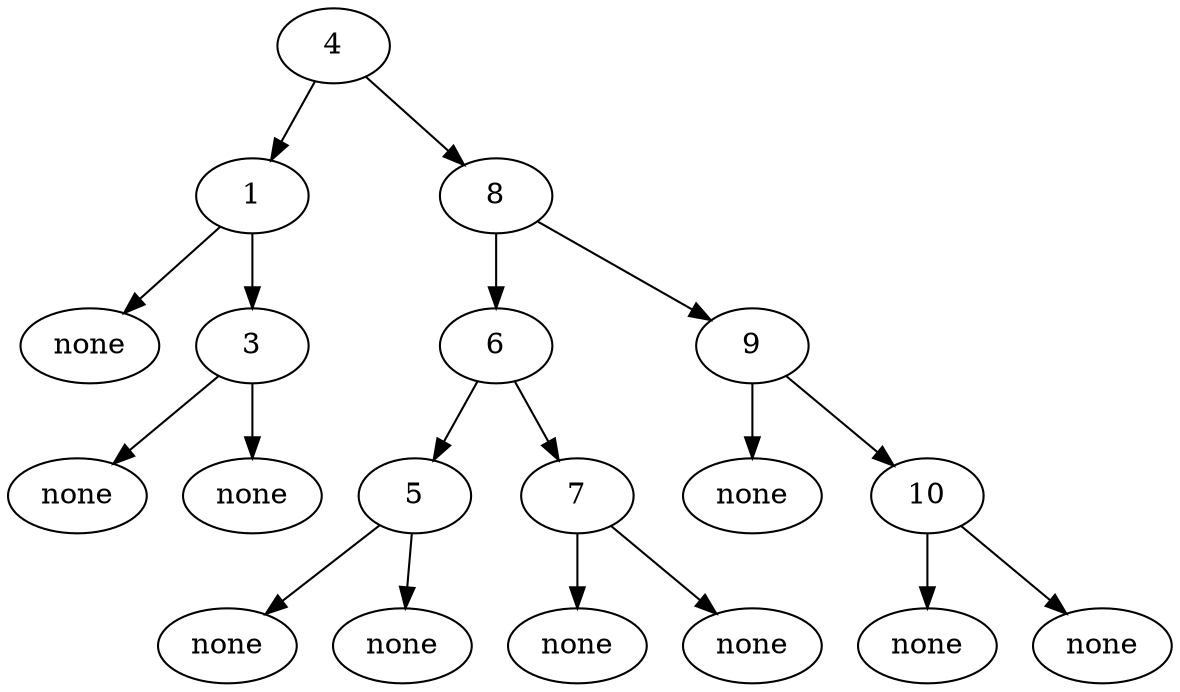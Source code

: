 digraph {
  4 -> 1;
  null0[label="none"];
  1-> null0
  1 -> 3;
  null1[label="none"];
  3-> null1
  null2[label="none"];
  3-> null2
  4 -> 8;
  8 -> 6;
  6 -> 5;
  null3[label="none"];
  5-> null3
  null4[label="none"];
  5-> null4
  6 -> 7;
  null5[label="none"];
  7-> null5
  null6[label="none"];
  7-> null6
  8 -> 9;
  null7[label="none"];
  9-> null7
  9 -> 10;
  null8[label="none"];
  10-> null8
  null9[label="none"];
  10-> null9
}
